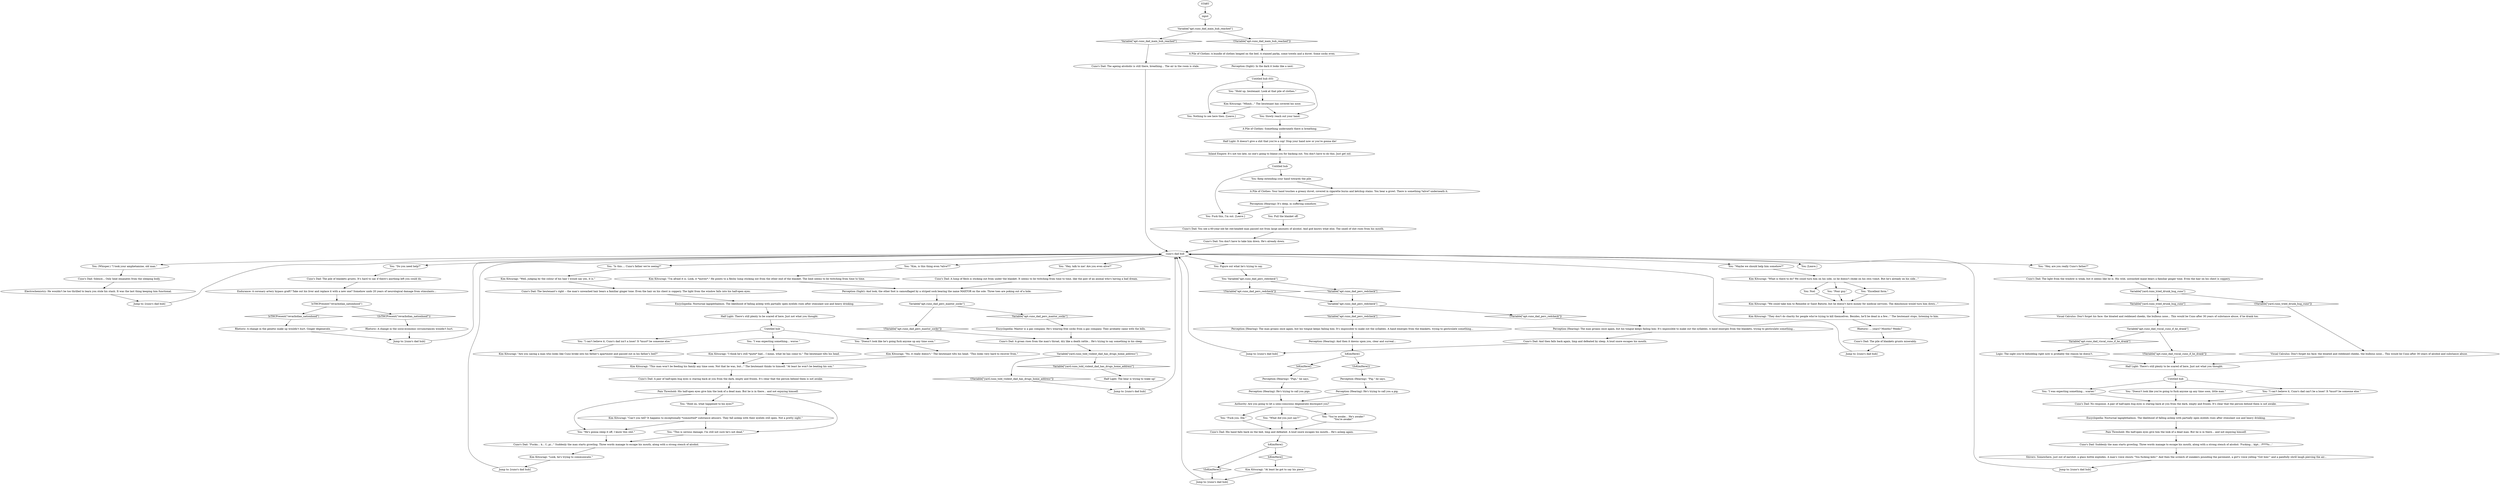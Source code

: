 # APT / CUNO DAD
# Cuno's dad, loitering on the bed. Drugs. Sleeping with his eyes open. His face reminds you Cuno 30 years later. Also seems like he's dead. Hairy ginger chest, in undewear. Kim reacts. Hearing redcheck while he gurgles, success: he's trying to call you pigs. 
#
#
#I talked to your dad boolean. / I was somehow able to not evade your dad.
# ==================================================
digraph G {
	  0 [label="START"];
	  1 [label="input"];
	  2 [label="IsKimHere()"];
	  3 [label="IsKimHere()", shape=diamond];
	  4 [label="!(IsKimHere())", shape=diamond];
	  5 [label="Perception (Hearing): He's trying to call you pigs."];
	  6 [label="Kim Kitsuragi: \"We could take him to Remedie or Saint Batiste, but he doesn't have money for medical services. The Almshouse would turn him down...\""];
	  7 [label="Cuno's Dad: The pile of blankets grunts miserably."];
	  8 [label="Half Light: There's still plenty to be scared of here. Just not what you thought."];
	  9 [label="Half Light: It doesn't give a shit that you're a cop! Stop your hand now or you're gonna die!"];
	  10 [label="Untitled hub (03)"];
	  11 [label="Variable[\"apt.cuno_dad_perc_redcheck\"]"];
	  12 [label="Variable[\"apt.cuno_dad_perc_redcheck\"]", shape=diamond];
	  13 [label="!(Variable[\"apt.cuno_dad_perc_redcheck\"])", shape=diamond];
	  14 [label="Kim Kitsuragi: \"I'm afraid it is. Look, it *moves*.\" He points to a fleshy lump sticking out from the other end of the blanket. The limb seems to be twitching from time to time."];
	  15 [label="You: \"This is serious damage, I'm still not sure he's not dead.\""];
	  16 [label="Electrochemistry: He wouldn't be too thrilled to learn you stole his stash. It was the last thing keeping him functional."];
	  17 [label="You: \"Doesn't look like you're going to fuck anyone up any time soon, little man.\""];
	  18 [label="Untitled hub"];
	  19 [label="Variable[\"yard.cuno_tried_drunk_hug_cuno\"]"];
	  20 [label="Variable[\"yard.cuno_tried_drunk_hug_cuno\"]", shape=diamond];
	  21 [label="!(Variable[\"yard.cuno_tried_drunk_hug_cuno\"])", shape=diamond];
	  22 [label="Kim Kitsuragi: \"What is there to do? We could turn him on his side, so he doesn't choke on his own vomit. But he's already on his side...\""];
	  23 [label="Cuno's Dad: Suddenly the man starts growling. Three words manage to escape his mouth, along with a strong stench of alcohol: 'Fucking... kipt... f****ts...'"];
	  24 [label="You: \"Do you need help?\""];
	  25 [label="Untitled hub"];
	  26 [label="Kim Kitsuragi: \"Mhmh...\" The lieutenant has covered his nose."];
	  27 [label="Rhetoric: ... years? Months? Weeks?"];
	  28 [label="Perception (Hearing): \"Pig,\" he says."];
	  29 [label="A Pile of Clothes: A bundle of clothes heaped on the bed. A stained parka, some towels and a duvet. Some socks even."];
	  30 [label="Half Light: The bear is trying to wake up!"];
	  31 [label="Variable[\"yard.cuno_told_violent_dad_has_drugs_home_address\"]"];
	  32 [label="Variable[\"yard.cuno_told_violent_dad_has_drugs_home_address\"]", shape=diamond];
	  33 [label="!(Variable[\"yard.cuno_told_violent_dad_has_drugs_home_address\"])", shape=diamond];
	  34 [label="Perception (Hearing): The man groans once again, but his tongue keeps failing him: It's impossible to make out the syllables. A hand emerges from the blankets, trying to gesticulate something..."];
	  35 [label="A Pile of Clothes: Your hand touches a greasy duvet, covered in cigarette burns and ketchup stains. You hear a growl. There is something *alive* underneath it."];
	  36 [label="Perception (Hearing): He's trying to call you a pig."];
	  37 [label="You: \"Is this.... Cuno's father we're seeing?\""];
	  38 [label="Cuno's Dad: Silence... Only heat emanates from the sleeping body."];
	  39 [label="Kim Kitsuragi: \"Look, he's trying to communicate.\""];
	  40 [label="Jump to: [cuno's dad hub]"];
	  41 [label="Jump to: [cuno's dad hub]"];
	  42 [label="You: \"Kim, is this thing even *alive*?\""];
	  43 [label="You: \"Doesn't look like he's going fuck anyone up any time soon.\""];
	  44 [label="You: Slowly reach out your hand."];
	  45 [label="Cuno's Dad: The pile of blankets grunts. It's hard to say if there's anything left you could do."];
	  46 [label="Variable[\"apt.cuno_dad_viscal_cuno_if_he_drank\"]"];
	  47 [label="Variable[\"apt.cuno_dad_viscal_cuno_if_he_drank\"]", shape=diamond];
	  48 [label="!(Variable[\"apt.cuno_dad_viscal_cuno_if_he_drank\"])", shape=diamond];
	  49 [label="Untitled hub"];
	  50 [label="Kim Kitsuragi: \"I think he's still *quite* bad... I mean, what he has come to.\" The lieutenant tilts his head."];
	  51 [label="You: Nothing to see here then. [Leave.]"];
	  52 [label="Shivers: Somewhere, just out of earshot, a glass bottle explodes. A man's voice shouts \"You fucking kids!\" And then the screech of sneakers pounding the pavement, a girl's voice yelling \"Got him!\" and a painfully shrill laugh piercing the air..."];
	  53 [label="You: \"Hey, talk to me! Are you even alive?\""];
	  54 [label="Pain Threshold: His half-open eyes give him the look of a dead man. But he is in there... and not enjoying himself."];
	  55 [label="You: \"I can't believe it, Cuno's dad can't be a loser! It *must* be someone else.\""];
	  56 [label="IsTHCPresent(\"revacholian_nationhood\")"];
	  57 [label="IsTHCPresent(\"revacholian_nationhood\")", shape=diamond];
	  58 [label="!(IsTHCPresent(\"revacholian_nationhood\"))", shape=diamond];
	  59 [label="Rhetoric: A change in the socio-economic circumstances wouldn't hurt."];
	  60 [label="Kim Kitsuragi: \"They don't do charity for people who're trying to kill themselves. Besides, he'll be dead in a few...\" The lieutenant stops, listening to him."];
	  61 [label="cuno's dad hub"];
	  62 [label="Jump to: [cuno's dad hub]"];
	  63 [label="Authority: Are you going to let a semi-conscious degenerate disrespect you?"];
	  64 [label="Pain Threshold: His half-open eyes give him the look of a dead man. But he is in there... and not enjoying himself."];
	  66 [label="Perception (Hearing): The man groans once again, but his tongue keeps failing him: It's impossible to make out the syllables. A hand emerges from the blankets, trying to gesticulate something..."];
	  67 [label="Cuno's Dad: His hand falls back on the bed, limp and defeated. A loud snore escapes his mouth... He's asleep again."];
	  68 [label="IsKimHere()"];
	  69 [label="IsKimHere()", shape=diamond];
	  70 [label="!(IsKimHere())", shape=diamond];
	  71 [label="Cuno's Dad: The light from the window is weak, but it seems like he is. His wild, unwashed mane bears a familiar ginger tone. Even the hair on his chest is coppery."];
	  72 [label="Perception (Hearing): It's deep, in suffering somehow."];
	  73 [label="Perception (Hearing): And then it dawns upon you, clear and surreal..."];
	  74 [label="You: \"Poor guy.\""];
	  75 [label="Visual Calculus: Don't forget his face: the bloated and reddened cheeks, the bulbous nose... This would be Cuno after 30 years of alcohol and substance abuse."];
	  76 [label="Encyclopedia: Nocturnal lagophthalmos. The likelihood of falling asleep with partially open eyelids rises after stimulant use and heavy drinking."];
	  77 [label="You: \"He's gonna sleep it off, I know this shit.\""];
	  78 [label="You: Figure out what he's trying to say."];
	  79 [label="You: Variable[\"apt.cuno_dad_perc_redcheck\"]"];
	  80 [label="Variable[\"apt.cuno_dad_perc_redcheck\"]", shape=diamond];
	  81 [label="!(Variable[\"apt.cuno_dad_perc_redcheck\"])", shape=diamond];
	  82 [label="You: \"Maybe we should help him somehow?\""];
	  83 [label="You: \"Fuck you. Die.\""];
	  84 [label="You: \"I was expecting something... scarier.\""];
	  85 [label="You: Fuck this, I'm out. [Leave.]"];
	  86 [label="Encyclopedia: Nocturnal lagophthalmos. The likelihood of falling asleep with partially open eyelids rises after stimulant use and heavy drinking."];
	  87 [label="Half Light: There's still plenty to be scared of here. Just not what you thought."];
	  88 [label="Logic: The sight you're beholding right now is probably the reason he doesn't."];
	  89 [label="Cuno's Dad: A groan rises from the man's throat, dry like a death rattle... He's trying to say something in his sleep."];
	  90 [label="Perception (Hearing): \"Pigs,\" he says."];
	  91 [label="Kim Kitsuragi: \"At least he got to say his piece.\""];
	  92 [label="You: Keep extending your hand towards the pile."];
	  93 [label="You: [Leave.]"];
	  94 [label="You: \"Hold on, what happened to his eyes?\""];
	  95 [label="Kim Kitsuragi: \"Can't you tell? It happens to exceptionally *committed* substance abusers. They fall asleep with their eyelids still open. Not a pretty sight.\""];
	  96 [label="You: \"Excellent form.\""];
	  97 [label="Jump to: [cuno's dad hub]"];
	  98 [label="You: (Whisper.) \"I took your amphetamine, old man.\""];
	  99 [label="You: \"I was expecting something... worse.\""];
	  100 [label="Kim Kitsuragi: \"No, it really doesn't.\" The lieutenant tilts his head. \"This looks very hard to recover from.\""];
	  101 [label="Cuno's Dad: \"Fuckn... k... f...pi...\" Suddenly the man starts growling. Three words manage to escape his mouth, along with a strong stench of alcohol."];
	  102 [label="You: \"What did you just say?!\""];
	  103 [label="A Pile of Clothes: Something underneath there is breathing."];
	  104 [label="You: \"You're awake... He's awake!\"\n\"You're awake!\""];
	  105 [label="Jump to: [cuno's dad hub]"];
	  106 [label="Jump to: [cuno's dad hub]"];
	  107 [label="Cuno's Dad: The ageing alcoholic is still there, breathing... The air in the room is stale."];
	  108 [label="You: Nod."];
	  109 [label="Cuno's Dad: And then falls back again, limp and defeated by sleep. A loud snore escapes his mouth."];
	  110 [label="You: Pull the blanket off."];
	  111 [label="Perception (Sight): In the dark it looks like a nest."];
	  112 [label="Visual Calculus: Don't forget his face: the bloated and reddened cheeks, the bulbous nose... This would be Cuno after 30 years of substance abuse, if he drank too."];
	  113 [label="Variable[\"apt.cuno_dad_perc_maxtor_socks\"]"];
	  114 [label="Variable[\"apt.cuno_dad_perc_maxtor_socks\"]", shape=diamond];
	  115 [label="!(Variable[\"apt.cuno_dad_perc_maxtor_socks\"])", shape=diamond];
	  116 [label="Encyclopedia: Maxtor is a gas company. He's wearing free socks from a gas company. They probably came with the bills."];
	  117 [label="Kim Kitsuragi: \"Well, judging by the colour of his hair I would say yes, it is.\""];
	  118 [label="Variable[\"apt.cuno_dad_main_hub_reached\"]"];
	  119 [label="Variable[\"apt.cuno_dad_main_hub_reached\"]", shape=diamond];
	  120 [label="!(Variable[\"apt.cuno_dad_main_hub_reached\"])", shape=diamond];
	  121 [label="Cuno's Dad: You see a 60-year-old fat red-headed man passed out from large amounts of alcohol. And god knows what else. The smell of shit rises from his mouth."];
	  122 [label="Endurance: A coronary artery bypass graft? Take out his liver and replace it with a new one? Somehow undo 20 years of neurological damage from stimulants..."];
	  123 [label="Perception (Sight): And look, the other foot is camouflaged by a striped sock bearing the name MAXTOR on the sole. Three toes are poking out of a hole."];
	  124 [label="You: \"I can't believe it, Cuno's dad isn't a loser! It *must* be someone else.\""];
	  125 [label="Jump to: [cuno's dad hub]"];
	  126 [label="Cuno's Dad: A lump of flesh is sticking out from under the blanket. It seems to be twitching from time to time, like the paw of an animal who's having a bad dream."];
	  127 [label="Inland Empire: It's not too late, no one's going to blame you for backing out. You don't have to do this. Just get out."];
	  128 [label="Jump to: [cuno's dad hub]"];
	  129 [label="You: \"Hey, are you really Cuno's father?\""];
	  130 [label="Cuno's Dad: No response. A pair of half-open bug eyes is staring back at you from the dark, empty and frozen. It's clear that the person behind them is not awake."];
	  131 [label="You: \"Hold up, lieutenant. Look at that pile of clothes.\""];
	  132 [label="Rhetoric: A change in the genetic make up wouldn't hurt. Ginger degenerate."];
	  133 [label="Cuno's Dad: The lieutenant's right -- the man's unwashed hair bears a familiar ginger tone. Even the hair on his chest is coppery. The light from the window falls into his half-open eyes."];
	  134 [label="Cuno's Dad: A pair of half-open bug eyes is staring back at you from the dark, empty and frozen. It's clear that the person behind them is not awake."];
	  135 [label="Kim Kitsuragi: \"Are you saying a man who looks like Cuno broke into his father's apartment and passed out in his father's bed?\""];
	  136 [label="Cuno's Dad: You don't have to take him down. He's already down."];
	  137 [label="Kim Kitsuragi: \"This man won't be feeding his family any time soon. Not that he was, but...\" The lieutenant thinks to himself. \"At least he won't be beating his son.\""];
	  0 -> 1
	  1 -> 118
	  2 -> 3
	  2 -> 4
	  3 -> 90
	  4 -> 28
	  5 -> 63
	  6 -> 60
	  7 -> 105
	  8 -> 25
	  9 -> 127
	  10 -> 51
	  10 -> 131
	  10 -> 44
	  11 -> 12
	  11 -> 13
	  12 -> 34
	  13 -> 66
	  14 -> 123
	  15 -> 101
	  16 -> 40
	  17 -> 130
	  18 -> 92
	  18 -> 85
	  19 -> 20
	  19 -> 21
	  20 -> 112
	  21 -> 75
	  22 -> 96
	  22 -> 74
	  22 -> 108
	  23 -> 52
	  24 -> 45
	  25 -> 17
	  25 -> 84
	  25 -> 55
	  26 -> 51
	  26 -> 44
	  27 -> 7
	  28 -> 36
	  29 -> 111
	  30 -> 128
	  31 -> 32
	  31 -> 33
	  32 -> 30
	  33 -> 128
	  34 -> 73
	  35 -> 72
	  36 -> 63
	  37 -> 117
	  38 -> 16
	  39 -> 125
	  40 -> 61
	  41 -> 61
	  42 -> 14
	  43 -> 100
	  44 -> 103
	  45 -> 122
	  46 -> 48
	  46 -> 47
	  47 -> 88
	  48 -> 8
	  49 -> 43
	  49 -> 99
	  49 -> 124
	  50 -> 137
	  52 -> 97
	  53 -> 126
	  54 -> 23
	  55 -> 130
	  56 -> 57
	  56 -> 58
	  57 -> 132
	  58 -> 59
	  59 -> 41
	  60 -> 27
	  61 -> 129
	  61 -> 98
	  61 -> 37
	  61 -> 42
	  61 -> 78
	  61 -> 82
	  61 -> 53
	  61 -> 24
	  61 -> 93
	  62 -> 61
	  63 -> 104
	  63 -> 83
	  63 -> 102
	  64 -> 77
	  64 -> 94
	  64 -> 15
	  66 -> 109
	  67 -> 68
	  68 -> 69
	  68 -> 70
	  69 -> 91
	  70 -> 62
	  71 -> 19
	  72 -> 85
	  72 -> 110
	  73 -> 2
	  74 -> 6
	  75 -> 8
	  76 -> 54
	  77 -> 101
	  78 -> 79
	  79 -> 80
	  79 -> 81
	  80 -> 11
	  81 -> 11
	  82 -> 22
	  83 -> 67
	  84 -> 130
	  86 -> 87
	  87 -> 49
	  88 -> 8
	  89 -> 31
	  90 -> 5
	  91 -> 62
	  92 -> 35
	  94 -> 95
	  95 -> 77
	  95 -> 15
	  96 -> 6
	  97 -> 61
	  98 -> 38
	  99 -> 50
	  100 -> 137
	  101 -> 39
	  102 -> 67
	  103 -> 9
	  104 -> 67
	  105 -> 61
	  106 -> 61
	  107 -> 61
	  108 -> 6
	  109 -> 106
	  110 -> 121
	  111 -> 10
	  112 -> 46
	  113 -> 114
	  113 -> 115
	  114 -> 116
	  115 -> 89
	  116 -> 89
	  117 -> 133
	  118 -> 120
	  118 -> 119
	  119 -> 107
	  120 -> 29
	  121 -> 136
	  122 -> 56
	  123 -> 113
	  124 -> 135
	  125 -> 61
	  126 -> 123
	  127 -> 18
	  128 -> 61
	  129 -> 71
	  130 -> 76
	  131 -> 26
	  132 -> 41
	  133 -> 86
	  134 -> 64
	  135 -> 137
	  136 -> 61
	  137 -> 134
}

